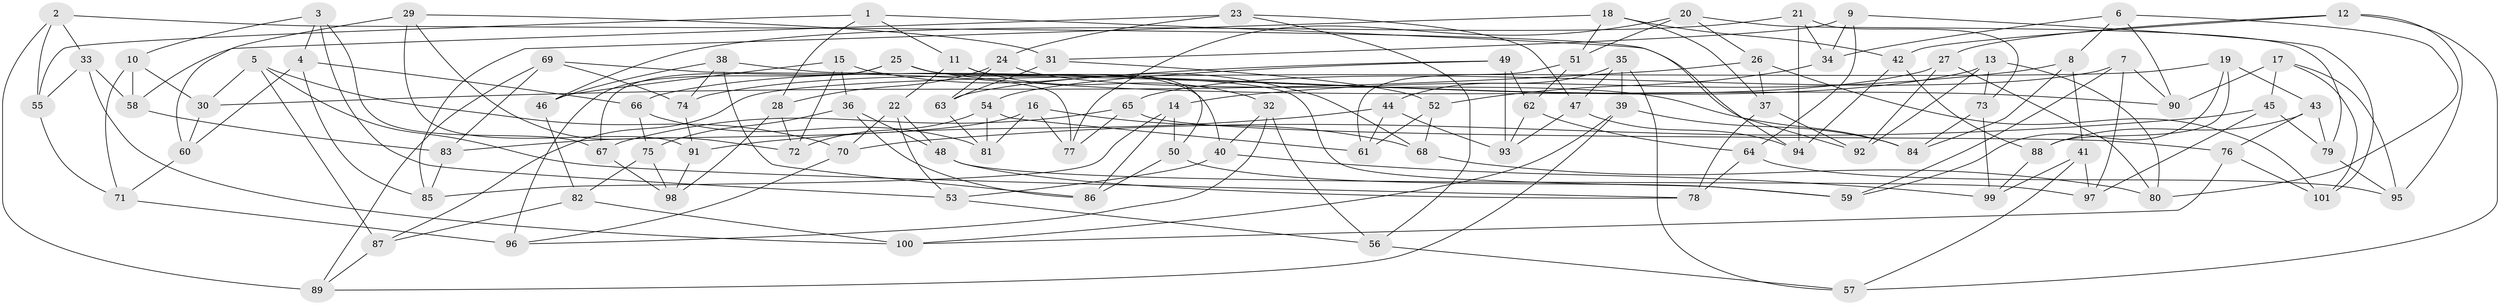 // Generated by graph-tools (version 1.1) at 2025/11/02/27/25 16:11:48]
// undirected, 101 vertices, 202 edges
graph export_dot {
graph [start="1"]
  node [color=gray90,style=filled];
  1;
  2;
  3;
  4;
  5;
  6;
  7;
  8;
  9;
  10;
  11;
  12;
  13;
  14;
  15;
  16;
  17;
  18;
  19;
  20;
  21;
  22;
  23;
  24;
  25;
  26;
  27;
  28;
  29;
  30;
  31;
  32;
  33;
  34;
  35;
  36;
  37;
  38;
  39;
  40;
  41;
  42;
  43;
  44;
  45;
  46;
  47;
  48;
  49;
  50;
  51;
  52;
  53;
  54;
  55;
  56;
  57;
  58;
  59;
  60;
  61;
  62;
  63;
  64;
  65;
  66;
  67;
  68;
  69;
  70;
  71;
  72;
  73;
  74;
  75;
  76;
  77;
  78;
  79;
  80;
  81;
  82;
  83;
  84;
  85;
  86;
  87;
  88;
  89;
  90;
  91;
  92;
  93;
  94;
  95;
  96;
  97;
  98;
  99;
  100;
  101;
  1 -- 94;
  1 -- 11;
  1 -- 28;
  1 -- 55;
  2 -- 33;
  2 -- 89;
  2 -- 55;
  2 -- 92;
  3 -- 53;
  3 -- 4;
  3 -- 10;
  3 -- 67;
  4 -- 66;
  4 -- 60;
  4 -- 85;
  5 -- 78;
  5 -- 87;
  5 -- 70;
  5 -- 30;
  6 -- 8;
  6 -- 90;
  6 -- 80;
  6 -- 34;
  7 -- 65;
  7 -- 59;
  7 -- 97;
  7 -- 90;
  8 -- 14;
  8 -- 84;
  8 -- 41;
  9 -- 101;
  9 -- 31;
  9 -- 34;
  9 -- 64;
  10 -- 30;
  10 -- 71;
  10 -- 58;
  11 -- 50;
  11 -- 32;
  11 -- 22;
  12 -- 95;
  12 -- 27;
  12 -- 57;
  12 -- 42;
  13 -- 73;
  13 -- 80;
  13 -- 74;
  13 -- 92;
  14 -- 86;
  14 -- 50;
  14 -- 85;
  15 -- 36;
  15 -- 72;
  15 -- 46;
  15 -- 68;
  16 -- 83;
  16 -- 77;
  16 -- 81;
  16 -- 68;
  17 -- 95;
  17 -- 45;
  17 -- 101;
  17 -- 90;
  18 -- 37;
  18 -- 51;
  18 -- 85;
  18 -- 42;
  19 -- 43;
  19 -- 87;
  19 -- 88;
  19 -- 59;
  20 -- 51;
  20 -- 26;
  20 -- 79;
  20 -- 77;
  21 -- 46;
  21 -- 94;
  21 -- 73;
  21 -- 34;
  22 -- 48;
  22 -- 53;
  22 -- 70;
  23 -- 58;
  23 -- 24;
  23 -- 56;
  23 -- 47;
  24 -- 84;
  24 -- 28;
  24 -- 63;
  25 -- 96;
  25 -- 40;
  25 -- 90;
  25 -- 67;
  26 -- 101;
  26 -- 30;
  26 -- 37;
  27 -- 92;
  27 -- 66;
  27 -- 80;
  28 -- 72;
  28 -- 98;
  29 -- 60;
  29 -- 31;
  29 -- 91;
  29 -- 72;
  30 -- 60;
  31 -- 63;
  31 -- 52;
  32 -- 56;
  32 -- 40;
  32 -- 96;
  33 -- 55;
  33 -- 100;
  33 -- 58;
  34 -- 52;
  35 -- 39;
  35 -- 44;
  35 -- 47;
  35 -- 57;
  36 -- 86;
  36 -- 48;
  36 -- 75;
  37 -- 78;
  37 -- 92;
  38 -- 59;
  38 -- 86;
  38 -- 46;
  38 -- 74;
  39 -- 100;
  39 -- 89;
  39 -- 84;
  40 -- 99;
  40 -- 53;
  41 -- 99;
  41 -- 57;
  41 -- 97;
  42 -- 94;
  42 -- 88;
  43 -- 76;
  43 -- 79;
  43 -- 88;
  44 -- 91;
  44 -- 61;
  44 -- 93;
  45 -- 79;
  45 -- 97;
  45 -- 70;
  46 -- 82;
  47 -- 93;
  47 -- 94;
  48 -- 78;
  48 -- 97;
  49 -- 63;
  49 -- 54;
  49 -- 93;
  49 -- 62;
  50 -- 86;
  50 -- 59;
  51 -- 61;
  51 -- 62;
  52 -- 68;
  52 -- 61;
  53 -- 56;
  54 -- 81;
  54 -- 72;
  54 -- 61;
  55 -- 71;
  56 -- 57;
  58 -- 83;
  60 -- 71;
  62 -- 93;
  62 -- 64;
  63 -- 81;
  64 -- 78;
  64 -- 95;
  65 -- 67;
  65 -- 76;
  65 -- 77;
  66 -- 75;
  66 -- 81;
  67 -- 98;
  68 -- 80;
  69 -- 83;
  69 -- 77;
  69 -- 74;
  69 -- 89;
  70 -- 96;
  71 -- 96;
  73 -- 84;
  73 -- 99;
  74 -- 91;
  75 -- 98;
  75 -- 82;
  76 -- 100;
  76 -- 101;
  79 -- 95;
  82 -- 100;
  82 -- 87;
  83 -- 85;
  87 -- 89;
  88 -- 99;
  91 -- 98;
}
